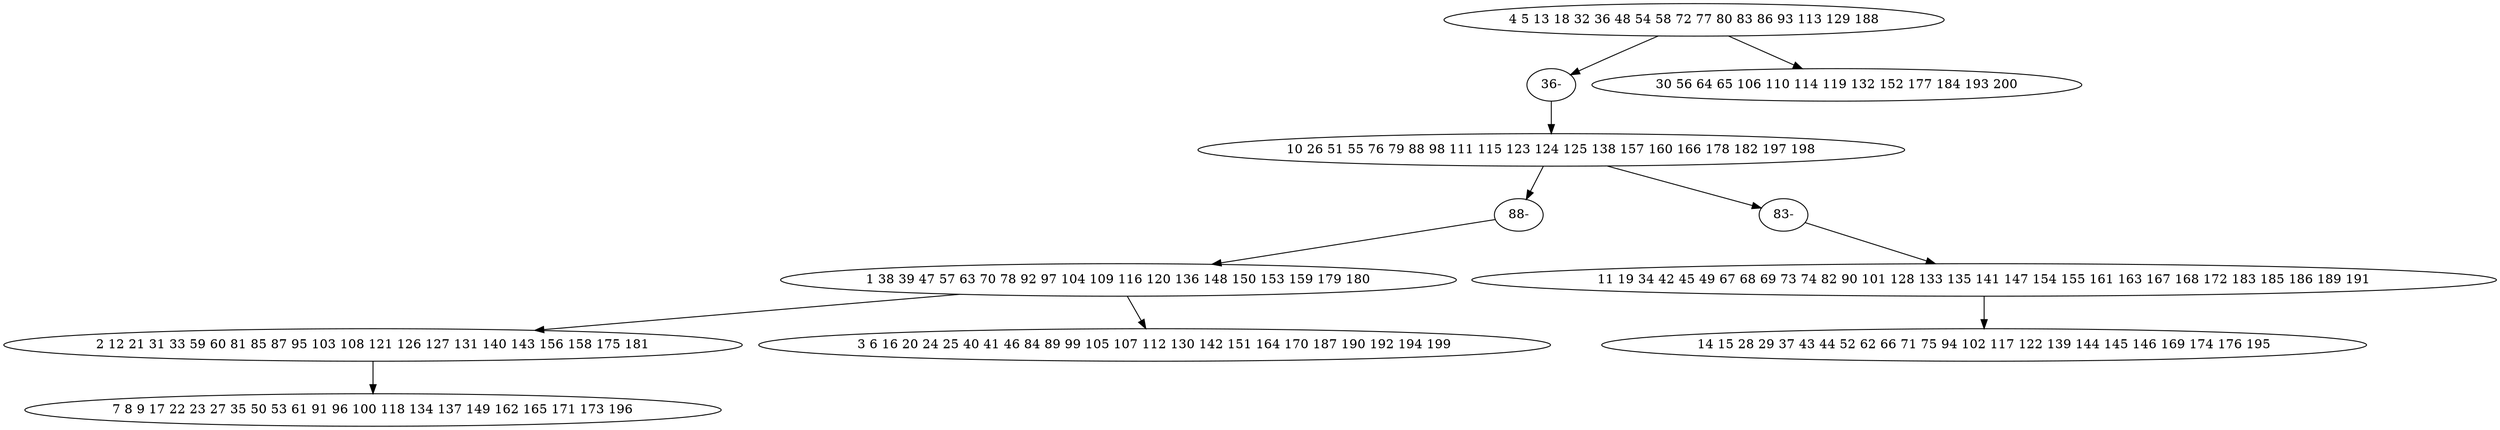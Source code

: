 digraph true_tree {
	"0" -> "11"
	"1" -> "9"
	"2" -> "3"
	"3" -> "4"
	"0" -> "5"
	"1" -> "10"
	"6" -> "7"
	"2" -> "8"
	"9" -> "2"
	"10" -> "6"
	"11" -> "1"
	"0" [label="4 5 13 18 32 36 48 54 58 72 77 80 83 86 93 113 129 188"];
	"1" [label="10 26 51 55 76 79 88 98 111 115 123 124 125 138 157 160 166 178 182 197 198"];
	"2" [label="1 38 39 47 57 63 70 78 92 97 104 109 116 120 136 148 150 153 159 179 180"];
	"3" [label="2 12 21 31 33 59 60 81 85 87 95 103 108 121 126 127 131 140 143 156 158 175 181"];
	"4" [label="7 8 9 17 22 23 27 35 50 53 61 91 96 100 118 134 137 149 162 165 171 173 196"];
	"5" [label="30 56 64 65 106 110 114 119 132 152 177 184 193 200"];
	"6" [label="11 19 34 42 45 49 67 68 69 73 74 82 90 101 128 133 135 141 147 154 155 161 163 167 168 172 183 185 186 189 191"];
	"7" [label="14 15 28 29 37 43 44 52 62 66 71 75 94 102 117 122 139 144 145 146 169 174 176 195"];
	"8" [label="3 6 16 20 24 25 40 41 46 84 89 99 105 107 112 130 142 151 164 170 187 190 192 194 199"];
	"9" [label="88-"];
	"10" [label="83-"];
	"11" [label="36-"];
}

